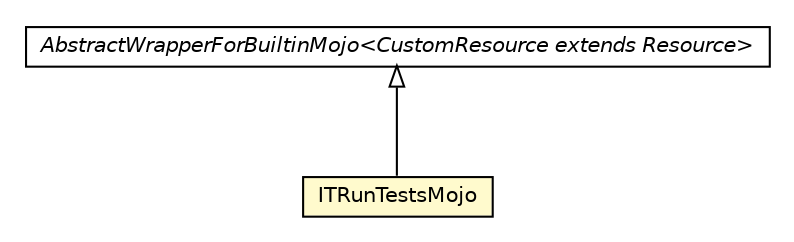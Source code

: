 #!/usr/local/bin/dot
#
# Class diagram 
# Generated by UMLGraph version R5_6-24-gf6e263 (http://www.umlgraph.org/)
#

digraph G {
	edge [fontname="Helvetica",fontsize=10,labelfontname="Helvetica",labelfontsize=10];
	node [fontname="Helvetica",fontsize=10,shape=plaintext];
	nodesep=0.25;
	ranksep=0.5;
	// fr.fastconnect.factory.tibco.bw.maven.builtin.AbstractWrapperForBuiltinMojo<CustomResource extends org.apache.maven.model.Resource>
	c2770 [label=<<table title="fr.fastconnect.factory.tibco.bw.maven.builtin.AbstractWrapperForBuiltinMojo" border="0" cellborder="1" cellspacing="0" cellpadding="2" port="p" href="./AbstractWrapperForBuiltinMojo.html">
		<tr><td><table border="0" cellspacing="0" cellpadding="1">
<tr><td align="center" balign="center"><font face="Helvetica-Oblique"> AbstractWrapperForBuiltinMojo&lt;CustomResource extends Resource&gt; </font></td></tr>
		</table></td></tr>
		</table>>, URL="./AbstractWrapperForBuiltinMojo.html", fontname="Helvetica", fontcolor="black", fontsize=10.0];
	// fr.fastconnect.factory.tibco.bw.maven.builtin.ITRunTestsMojo
	c2776 [label=<<table title="fr.fastconnect.factory.tibco.bw.maven.builtin.ITRunTestsMojo" border="0" cellborder="1" cellspacing="0" cellpadding="2" port="p" bgcolor="lemonChiffon" href="./ITRunTestsMojo.html">
		<tr><td><table border="0" cellspacing="0" cellpadding="1">
<tr><td align="center" balign="center"> ITRunTestsMojo </td></tr>
		</table></td></tr>
		</table>>, URL="./ITRunTestsMojo.html", fontname="Helvetica", fontcolor="black", fontsize=10.0];
	//fr.fastconnect.factory.tibco.bw.maven.builtin.ITRunTestsMojo extends fr.fastconnect.factory.tibco.bw.maven.builtin.AbstractWrapperForBuiltinMojo<org.apache.maven.model.Resource>
	c2770:p -> c2776:p [dir=back,arrowtail=empty];
}

